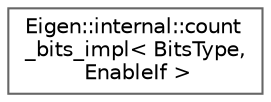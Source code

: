 digraph "Graphical Class Hierarchy"
{
 // LATEX_PDF_SIZE
  bgcolor="transparent";
  edge [fontname=Helvetica,fontsize=10,labelfontname=Helvetica,labelfontsize=10];
  node [fontname=Helvetica,fontsize=10,shape=box,height=0.2,width=0.4];
  rankdir="LR";
  Node0 [id="Node000000",label="Eigen::internal::count\l_bits_impl\< BitsType,\l EnableIf \>",height=0.2,width=0.4,color="grey40", fillcolor="white", style="filled",URL="$structEigen_1_1internal_1_1count__bits__impl.html",tooltip=" "];
}
